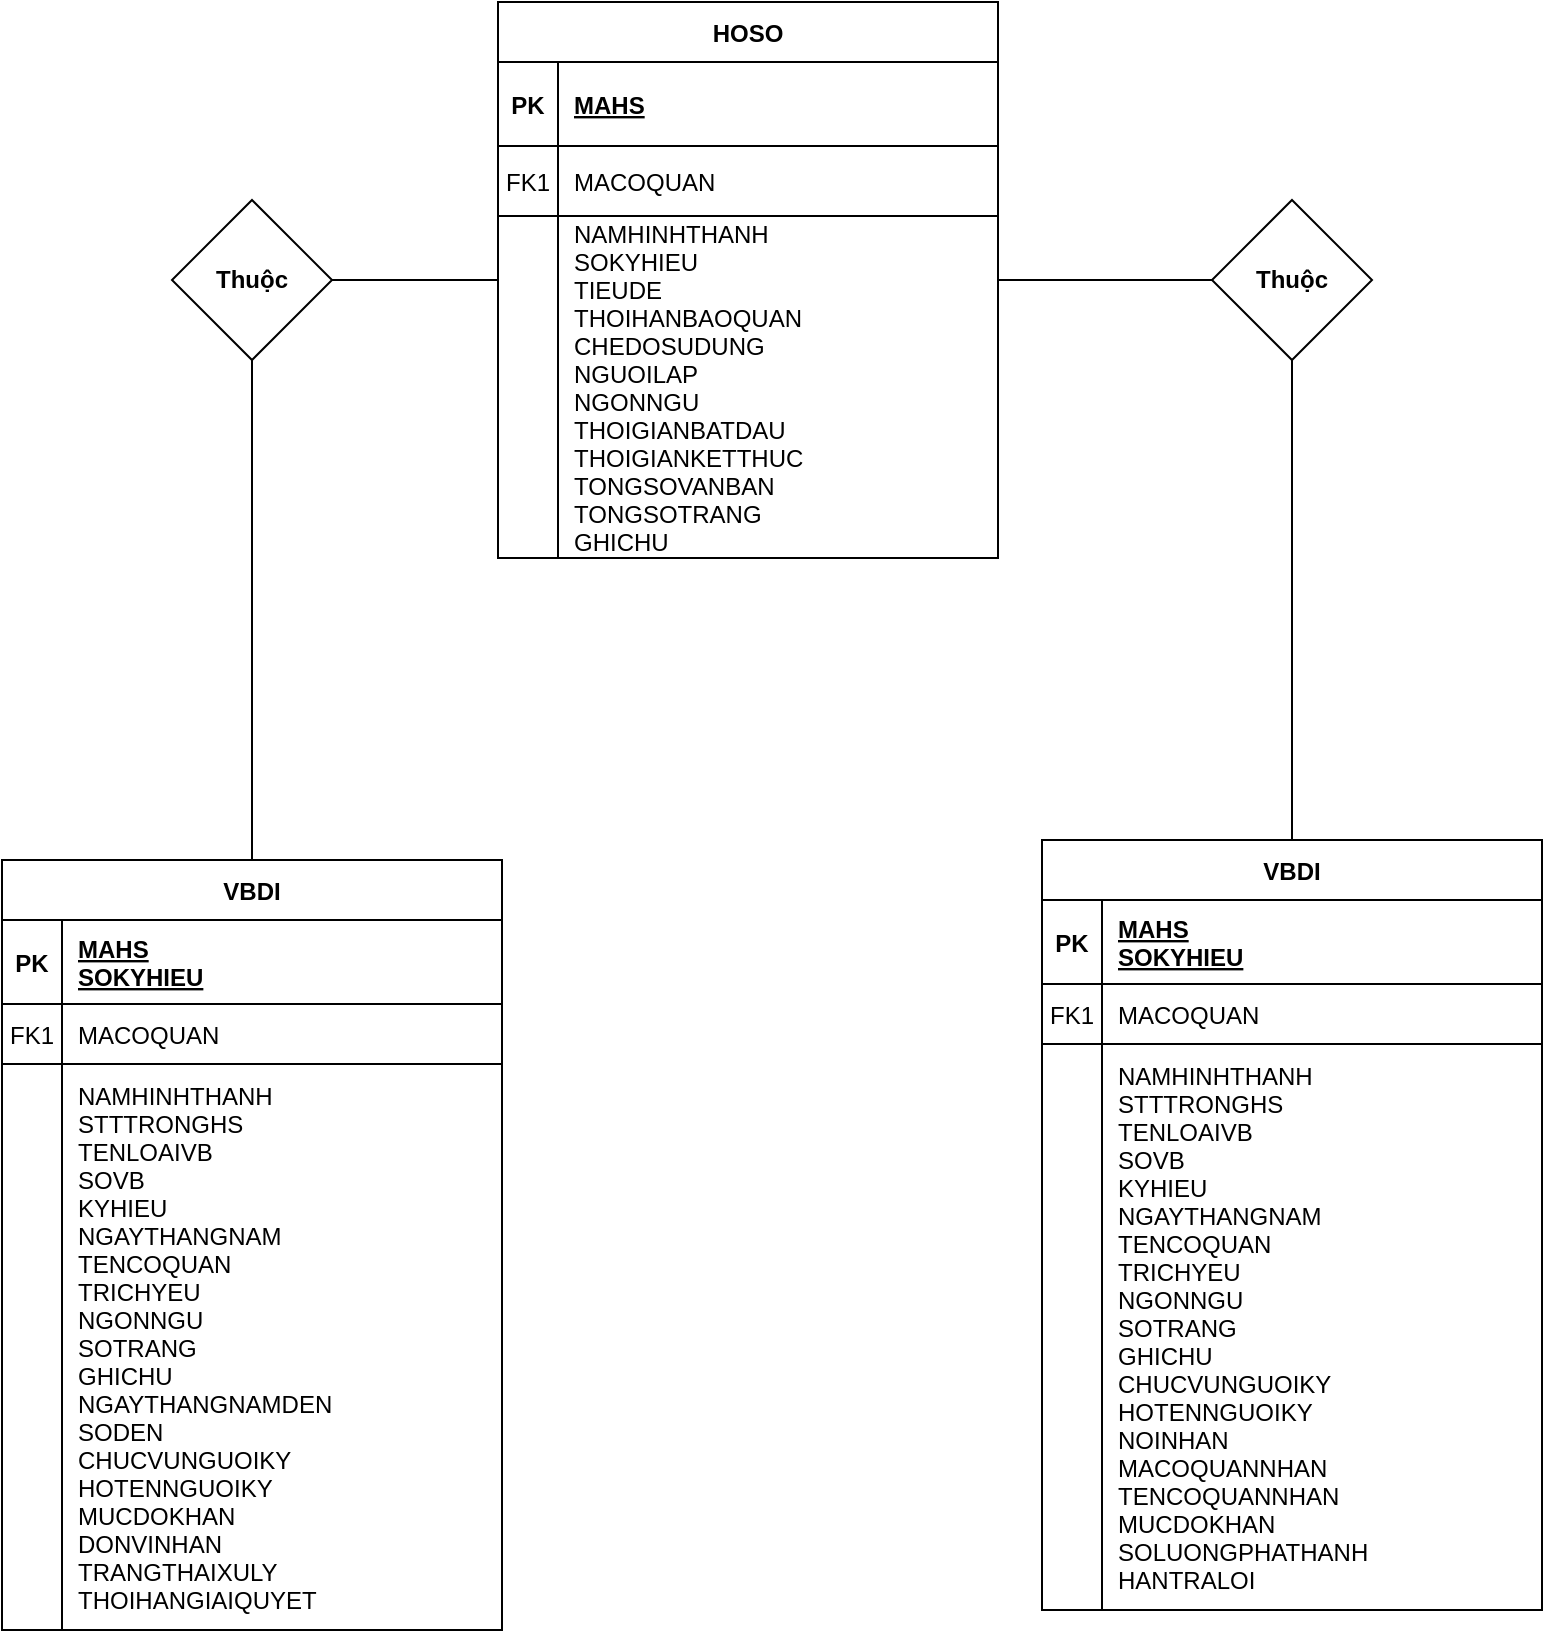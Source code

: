<mxfile version="24.7.15">
  <diagram id="R2lEEEUBdFMjLlhIrx00" name="Page-1">
    <mxGraphModel dx="1434" dy="780" grid="0" gridSize="10" guides="1" tooltips="1" connect="1" arrows="1" fold="1" page="1" pageScale="1" pageWidth="850" pageHeight="1100" math="0" shadow="0" extFonts="Permanent Marker^https://fonts.googleapis.com/css?family=Permanent+Marker">
      <root>
        <mxCell id="0" />
        <mxCell id="1" parent="0" />
        <mxCell id="C-vyLk0tnHw3VtMMgP7b-2" value="VBDI" style="shape=table;startSize=30;container=1;collapsible=1;childLayout=tableLayout;fixedRows=1;rowLines=0;fontStyle=1;align=center;resizeLast=1;" parent="1" vertex="1">
          <mxGeometry x="553" y="448" width="250" height="385" as="geometry" />
        </mxCell>
        <mxCell id="C-vyLk0tnHw3VtMMgP7b-3" value="" style="shape=partialRectangle;collapsible=0;dropTarget=0;pointerEvents=0;fillColor=none;points=[[0,0.5],[1,0.5]];portConstraint=eastwest;top=0;left=0;right=0;bottom=1;" parent="C-vyLk0tnHw3VtMMgP7b-2" vertex="1">
          <mxGeometry y="30" width="250" height="42" as="geometry" />
        </mxCell>
        <mxCell id="C-vyLk0tnHw3VtMMgP7b-4" value="PK" style="shape=partialRectangle;overflow=hidden;connectable=0;fillColor=none;top=0;left=0;bottom=0;right=0;fontStyle=1;" parent="C-vyLk0tnHw3VtMMgP7b-3" vertex="1">
          <mxGeometry width="30" height="42" as="geometry">
            <mxRectangle width="30" height="42" as="alternateBounds" />
          </mxGeometry>
        </mxCell>
        <mxCell id="C-vyLk0tnHw3VtMMgP7b-5" value="MAHS&#xa;SOKYHIEU" style="shape=partialRectangle;overflow=hidden;connectable=0;fillColor=none;top=0;left=0;bottom=0;right=0;align=left;spacingLeft=6;fontStyle=5;" parent="C-vyLk0tnHw3VtMMgP7b-3" vertex="1">
          <mxGeometry x="30" width="220" height="42" as="geometry">
            <mxRectangle width="220" height="42" as="alternateBounds" />
          </mxGeometry>
        </mxCell>
        <mxCell id="C-vyLk0tnHw3VtMMgP7b-6" value="" style="shape=partialRectangle;collapsible=0;dropTarget=0;pointerEvents=0;fillColor=none;points=[[0,0.5],[1,0.5]];portConstraint=eastwest;top=0;left=0;right=0;bottom=0;" parent="C-vyLk0tnHw3VtMMgP7b-2" vertex="1">
          <mxGeometry y="72" width="250" height="30" as="geometry" />
        </mxCell>
        <mxCell id="C-vyLk0tnHw3VtMMgP7b-7" value="FK1" style="shape=partialRectangle;overflow=hidden;connectable=0;fillColor=none;top=0;left=0;bottom=1;right=0;" parent="C-vyLk0tnHw3VtMMgP7b-6" vertex="1">
          <mxGeometry width="30" height="30" as="geometry">
            <mxRectangle width="30" height="30" as="alternateBounds" />
          </mxGeometry>
        </mxCell>
        <mxCell id="C-vyLk0tnHw3VtMMgP7b-8" value="MACOQUAN" style="shape=partialRectangle;overflow=hidden;connectable=0;fillColor=none;top=0;left=0;bottom=1;right=0;align=left;spacingLeft=6;" parent="C-vyLk0tnHw3VtMMgP7b-6" vertex="1">
          <mxGeometry x="30" width="220" height="30" as="geometry">
            <mxRectangle width="220" height="30" as="alternateBounds" />
          </mxGeometry>
        </mxCell>
        <mxCell id="C-vyLk0tnHw3VtMMgP7b-9" value="" style="shape=partialRectangle;collapsible=0;dropTarget=0;pointerEvents=0;fillColor=none;points=[[0,0.5],[1,0.5]];portConstraint=eastwest;top=0;left=0;right=0;bottom=0;" parent="C-vyLk0tnHw3VtMMgP7b-2" vertex="1">
          <mxGeometry y="102" width="250" height="283" as="geometry" />
        </mxCell>
        <mxCell id="C-vyLk0tnHw3VtMMgP7b-10" value="" style="shape=partialRectangle;overflow=hidden;connectable=0;fillColor=none;top=0;left=0;bottom=0;right=0;" parent="C-vyLk0tnHw3VtMMgP7b-9" vertex="1">
          <mxGeometry width="30" height="283" as="geometry">
            <mxRectangle width="30" height="283" as="alternateBounds" />
          </mxGeometry>
        </mxCell>
        <mxCell id="C-vyLk0tnHw3VtMMgP7b-11" value="NAMHINHTHANH&#xa;STTTRONGHS&#xa;TENLOAIVB&#xa;SOVB&#xa;KYHIEU&#xa;NGAYTHANGNAM&#xa;TENCOQUAN&#xa;TRICHYEU&#xa;NGONNGU&#xa;SOTRANG&#xa;GHICHU&#xa;CHUCVUNGUOIKY&#xa;HOTENNGUOIKY&#xa;NOINHAN&#xa;MACOQUANNHAN&#xa;TENCOQUANNHAN&#xa;MUCDOKHAN&#xa;SOLUONGPHATHANH&#xa;HANTRALOI" style="shape=partialRectangle;overflow=hidden;connectable=0;fillColor=none;top=0;left=0;bottom=0;right=0;align=left;spacingLeft=6;" parent="C-vyLk0tnHw3VtMMgP7b-9" vertex="1">
          <mxGeometry x="30" width="220" height="283" as="geometry">
            <mxRectangle width="220" height="283" as="alternateBounds" />
          </mxGeometry>
        </mxCell>
        <mxCell id="8GTq2mizvaAaw90g1Eo_-27" value="" style="edgeStyle=orthogonalEdgeStyle;rounded=0;orthogonalLoop=1;jettySize=auto;html=1;curved=1;endArrow=none;endFill=0;" edge="1" parent="1" source="8GTq2mizvaAaw90g1Eo_-6" target="8GTq2mizvaAaw90g1Eo_-26">
          <mxGeometry relative="1" as="geometry" />
        </mxCell>
        <mxCell id="8GTq2mizvaAaw90g1Eo_-47" value="" style="edgeStyle=orthogonalEdgeStyle;rounded=0;orthogonalLoop=1;jettySize=auto;html=1;endArrow=none;endFill=0;" edge="1" parent="1" source="8GTq2mizvaAaw90g1Eo_-6" target="8GTq2mizvaAaw90g1Eo_-46">
          <mxGeometry relative="1" as="geometry" />
        </mxCell>
        <mxCell id="8GTq2mizvaAaw90g1Eo_-6" value="HOSO" style="shape=table;startSize=30;container=1;collapsible=1;childLayout=tableLayout;fixedRows=1;rowLines=0;fontStyle=1;align=center;resizeLast=1;" vertex="1" parent="1">
          <mxGeometry x="281" y="29" width="250" height="278" as="geometry" />
        </mxCell>
        <mxCell id="8GTq2mizvaAaw90g1Eo_-7" value="" style="shape=partialRectangle;collapsible=0;dropTarget=0;pointerEvents=0;fillColor=none;points=[[0,0.5],[1,0.5]];portConstraint=eastwest;top=0;left=0;right=0;bottom=1;" vertex="1" parent="8GTq2mizvaAaw90g1Eo_-6">
          <mxGeometry y="30" width="250" height="42" as="geometry" />
        </mxCell>
        <mxCell id="8GTq2mizvaAaw90g1Eo_-8" value="PK" style="shape=partialRectangle;overflow=hidden;connectable=0;fillColor=none;top=0;left=0;bottom=0;right=0;fontStyle=1;" vertex="1" parent="8GTq2mizvaAaw90g1Eo_-7">
          <mxGeometry width="30" height="42" as="geometry">
            <mxRectangle width="30" height="42" as="alternateBounds" />
          </mxGeometry>
        </mxCell>
        <mxCell id="8GTq2mizvaAaw90g1Eo_-9" value="MAHS" style="shape=partialRectangle;overflow=hidden;connectable=0;fillColor=none;top=0;left=0;bottom=0;right=0;align=left;spacingLeft=6;fontStyle=5;" vertex="1" parent="8GTq2mizvaAaw90g1Eo_-7">
          <mxGeometry x="30" width="220" height="42" as="geometry">
            <mxRectangle width="220" height="42" as="alternateBounds" />
          </mxGeometry>
        </mxCell>
        <mxCell id="8GTq2mizvaAaw90g1Eo_-10" value="" style="shape=partialRectangle;collapsible=0;dropTarget=0;pointerEvents=0;fillColor=none;points=[[0,0.5],[1,0.5]];portConstraint=eastwest;top=0;left=0;right=0;bottom=0;shadow=1;" vertex="1" parent="8GTq2mizvaAaw90g1Eo_-6">
          <mxGeometry y="72" width="250" height="35" as="geometry" />
        </mxCell>
        <mxCell id="8GTq2mizvaAaw90g1Eo_-11" value="FK1" style="shape=partialRectangle;overflow=hidden;connectable=0;fillColor=none;top=0;left=0;bottom=1;right=0;strokeWidth=1;" vertex="1" parent="8GTq2mizvaAaw90g1Eo_-10">
          <mxGeometry width="30" height="35" as="geometry">
            <mxRectangle width="30" height="35" as="alternateBounds" />
          </mxGeometry>
        </mxCell>
        <mxCell id="8GTq2mizvaAaw90g1Eo_-12" value="MACOQUAN" style="shape=partialRectangle;overflow=hidden;connectable=0;top=1;left=1;bottom=1;right=1;align=left;spacingLeft=6;fillColor=default;strokeWidth=1;" vertex="1" parent="8GTq2mizvaAaw90g1Eo_-10">
          <mxGeometry x="30" width="220" height="35" as="geometry">
            <mxRectangle width="220" height="35" as="alternateBounds" />
          </mxGeometry>
        </mxCell>
        <mxCell id="8GTq2mizvaAaw90g1Eo_-13" value="" style="shape=partialRectangle;collapsible=0;dropTarget=0;pointerEvents=0;fillColor=none;points=[[0,0.5],[1,0.5]];portConstraint=eastwest;top=0;left=0;right=0;bottom=0;" vertex="1" parent="8GTq2mizvaAaw90g1Eo_-6">
          <mxGeometry y="107" width="250" height="171" as="geometry" />
        </mxCell>
        <mxCell id="8GTq2mizvaAaw90g1Eo_-14" value="" style="shape=partialRectangle;overflow=hidden;connectable=0;fillColor=none;top=0;left=0;bottom=0;right=0;" vertex="1" parent="8GTq2mizvaAaw90g1Eo_-13">
          <mxGeometry width="30" height="171" as="geometry">
            <mxRectangle width="30" height="171" as="alternateBounds" />
          </mxGeometry>
        </mxCell>
        <mxCell id="8GTq2mizvaAaw90g1Eo_-15" value="NAMHINHTHANH&#xa;SOKYHIEU&#xa;TIEUDE&#xa;THOIHANBAOQUAN&#xa;CHEDOSUDUNG&#xa;NGUOILAP&#xa;NGONNGU&#xa;THOIGIANBATDAU&#xa;THOIGIANKETTHUC&#xa;TONGSOVANBAN&#xa;TONGSOTRANG&#xa;GHICHU" style="shape=partialRectangle;overflow=hidden;connectable=0;fillColor=none;top=0;left=0;bottom=0;right=0;align=left;spacingLeft=6;" vertex="1" parent="8GTq2mizvaAaw90g1Eo_-13">
          <mxGeometry x="30" width="220" height="171" as="geometry">
            <mxRectangle width="220" height="171" as="alternateBounds" />
          </mxGeometry>
        </mxCell>
        <mxCell id="8GTq2mizvaAaw90g1Eo_-45" style="edgeStyle=orthogonalEdgeStyle;rounded=0;orthogonalLoop=1;jettySize=auto;html=1;exitX=0.5;exitY=0;exitDx=0;exitDy=0;entryX=0.5;entryY=1;entryDx=0;entryDy=0;endArrow=none;endFill=0;curved=1;" edge="1" parent="1" source="8GTq2mizvaAaw90g1Eo_-16" target="8GTq2mizvaAaw90g1Eo_-26">
          <mxGeometry relative="1" as="geometry" />
        </mxCell>
        <mxCell id="8GTq2mizvaAaw90g1Eo_-16" value="VBDI" style="shape=table;startSize=30;container=1;collapsible=1;childLayout=tableLayout;fixedRows=1;rowLines=0;fontStyle=1;align=center;resizeLast=1;" vertex="1" parent="1">
          <mxGeometry x="33" y="458" width="250" height="385" as="geometry" />
        </mxCell>
        <mxCell id="8GTq2mizvaAaw90g1Eo_-17" value="" style="shape=partialRectangle;collapsible=0;dropTarget=0;pointerEvents=0;fillColor=none;points=[[0,0.5],[1,0.5]];portConstraint=eastwest;top=0;left=0;right=0;bottom=1;" vertex="1" parent="8GTq2mizvaAaw90g1Eo_-16">
          <mxGeometry y="30" width="250" height="42" as="geometry" />
        </mxCell>
        <mxCell id="8GTq2mizvaAaw90g1Eo_-18" value="PK" style="shape=partialRectangle;overflow=hidden;connectable=0;fillColor=none;top=0;left=0;bottom=0;right=0;fontStyle=1;" vertex="1" parent="8GTq2mizvaAaw90g1Eo_-17">
          <mxGeometry width="30" height="42" as="geometry">
            <mxRectangle width="30" height="42" as="alternateBounds" />
          </mxGeometry>
        </mxCell>
        <mxCell id="8GTq2mizvaAaw90g1Eo_-19" value="MAHS&#xa;SOKYHIEU" style="shape=partialRectangle;overflow=hidden;connectable=0;fillColor=none;top=0;left=0;bottom=0;right=0;align=left;spacingLeft=6;fontStyle=5;" vertex="1" parent="8GTq2mizvaAaw90g1Eo_-17">
          <mxGeometry x="30" width="220" height="42" as="geometry">
            <mxRectangle width="220" height="42" as="alternateBounds" />
          </mxGeometry>
        </mxCell>
        <mxCell id="8GTq2mizvaAaw90g1Eo_-20" value="" style="shape=partialRectangle;collapsible=0;dropTarget=0;pointerEvents=0;fillColor=none;points=[[0,0.5],[1,0.5]];portConstraint=eastwest;top=0;left=0;right=0;bottom=0;" vertex="1" parent="8GTq2mizvaAaw90g1Eo_-16">
          <mxGeometry y="72" width="250" height="30" as="geometry" />
        </mxCell>
        <mxCell id="8GTq2mizvaAaw90g1Eo_-21" value="FK1" style="shape=partialRectangle;overflow=hidden;connectable=0;fillColor=none;top=0;left=0;bottom=1;right=0;" vertex="1" parent="8GTq2mizvaAaw90g1Eo_-20">
          <mxGeometry width="30" height="30" as="geometry">
            <mxRectangle width="30" height="30" as="alternateBounds" />
          </mxGeometry>
        </mxCell>
        <mxCell id="8GTq2mizvaAaw90g1Eo_-22" value="MACOQUAN" style="shape=partialRectangle;overflow=hidden;connectable=0;fillColor=none;top=0;left=0;bottom=1;right=0;align=left;spacingLeft=6;" vertex="1" parent="8GTq2mizvaAaw90g1Eo_-20">
          <mxGeometry x="30" width="220" height="30" as="geometry">
            <mxRectangle width="220" height="30" as="alternateBounds" />
          </mxGeometry>
        </mxCell>
        <mxCell id="8GTq2mizvaAaw90g1Eo_-23" value="" style="shape=partialRectangle;collapsible=0;dropTarget=0;pointerEvents=0;fillColor=none;points=[[0,0.5],[1,0.5]];portConstraint=eastwest;top=0;left=0;right=0;bottom=0;" vertex="1" parent="8GTq2mizvaAaw90g1Eo_-16">
          <mxGeometry y="102" width="250" height="283" as="geometry" />
        </mxCell>
        <mxCell id="8GTq2mizvaAaw90g1Eo_-24" value="" style="shape=partialRectangle;overflow=hidden;connectable=0;fillColor=none;top=0;left=0;bottom=0;right=0;" vertex="1" parent="8GTq2mizvaAaw90g1Eo_-23">
          <mxGeometry width="30" height="283" as="geometry">
            <mxRectangle width="30" height="283" as="alternateBounds" />
          </mxGeometry>
        </mxCell>
        <mxCell id="8GTq2mizvaAaw90g1Eo_-25" value="NAMHINHTHANH&#xa;STTTRONGHS&#xa;TENLOAIVB&#xa;SOVB&#xa;KYHIEU&#xa;NGAYTHANGNAM&#xa;TENCOQUAN&#xa;TRICHYEU&#xa;NGONNGU&#xa;SOTRANG&#xa;GHICHU&#xa;NGAYTHANGNAMDEN&#xa;SODEN&#xa;CHUCVUNGUOIKY&#xa;HOTENNGUOIKY&#xa;MUCDOKHAN&#xa;DONVINHAN&#xa;TRANGTHAIXULY&#xa;THOIHANGIAIQUYET" style="shape=partialRectangle;overflow=hidden;connectable=0;fillColor=none;top=0;left=0;bottom=0;right=0;align=left;spacingLeft=6;" vertex="1" parent="8GTq2mizvaAaw90g1Eo_-23">
          <mxGeometry x="30" width="220" height="283" as="geometry">
            <mxRectangle width="220" height="283" as="alternateBounds" />
          </mxGeometry>
        </mxCell>
        <mxCell id="8GTq2mizvaAaw90g1Eo_-26" value="Thuộc" style="rhombus;whiteSpace=wrap;html=1;startSize=30;fontStyle=1;" vertex="1" parent="1">
          <mxGeometry x="118" y="128" width="80" height="80" as="geometry" />
        </mxCell>
        <mxCell id="8GTq2mizvaAaw90g1Eo_-48" style="edgeStyle=orthogonalEdgeStyle;rounded=0;orthogonalLoop=1;jettySize=auto;html=1;endArrow=none;endFill=0;" edge="1" parent="1" source="8GTq2mizvaAaw90g1Eo_-46" target="C-vyLk0tnHw3VtMMgP7b-2">
          <mxGeometry relative="1" as="geometry" />
        </mxCell>
        <mxCell id="8GTq2mizvaAaw90g1Eo_-46" value="Thuộc" style="rhombus;whiteSpace=wrap;html=1;startSize=30;fontStyle=1;" vertex="1" parent="1">
          <mxGeometry x="638" y="128" width="80" height="80" as="geometry" />
        </mxCell>
      </root>
    </mxGraphModel>
  </diagram>
</mxfile>
